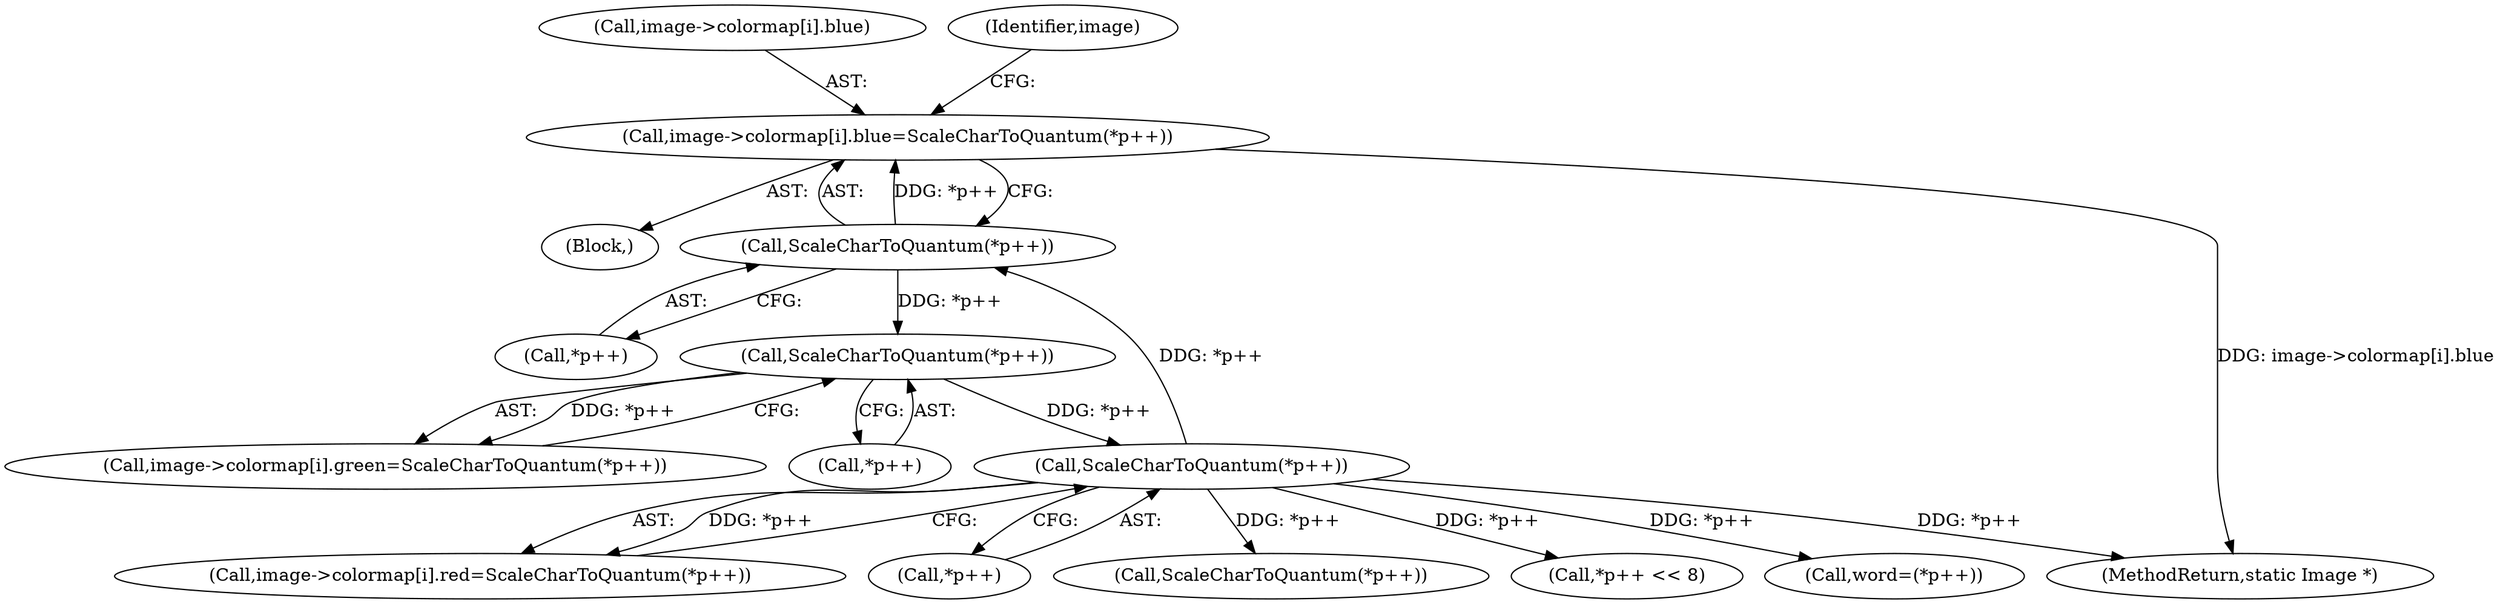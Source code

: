 digraph "0_ImageMagick_f6e9d0d9955e85bdd7540b251cd50d598dacc5e6_10@array" {
"1000582" [label="(Call,image->colormap[i].blue=ScaleCharToQuantum(*p++))"];
"1000590" [label="(Call,ScaleCharToQuantum(*p++))"];
"1000614" [label="(Call,ScaleCharToQuantum(*p++))"];
"1000602" [label="(Call,ScaleCharToQuantum(*p++))"];
"1000582" [label="(Call,image->colormap[i].blue=ScaleCharToQuantum(*p++))"];
"1000583" [label="(Call,image->colormap[i].blue)"];
"1000581" [label="(Block,)"];
"1000602" [label="(Call,ScaleCharToQuantum(*p++))"];
"1000594" [label="(Call,image->colormap[i].green=ScaleCharToQuantum(*p++))"];
"1001365" [label="(Call,*p++ << 8)"];
"1001358" [label="(Call,word=(*p++))"];
"1000590" [label="(Call,ScaleCharToQuantum(*p++))"];
"1000598" [label="(Identifier,image)"];
"1000606" [label="(Call,image->colormap[i].red=ScaleCharToQuantum(*p++))"];
"1000615" [label="(Call,*p++)"];
"1000614" [label="(Call,ScaleCharToQuantum(*p++))"];
"1001670" [label="(MethodReturn,static Image *)"];
"1001546" [label="(Call,ScaleCharToQuantum(*p++))"];
"1000591" [label="(Call,*p++)"];
"1000603" [label="(Call,*p++)"];
"1000582" -> "1000581"  [label="AST: "];
"1000582" -> "1000590"  [label="CFG: "];
"1000583" -> "1000582"  [label="AST: "];
"1000590" -> "1000582"  [label="AST: "];
"1000598" -> "1000582"  [label="CFG: "];
"1000582" -> "1001670"  [label="DDG: image->colormap[i].blue"];
"1000590" -> "1000582"  [label="DDG: *p++"];
"1000590" -> "1000591"  [label="CFG: "];
"1000591" -> "1000590"  [label="AST: "];
"1000614" -> "1000590"  [label="DDG: *p++"];
"1000590" -> "1000602"  [label="DDG: *p++"];
"1000614" -> "1000606"  [label="AST: "];
"1000614" -> "1000615"  [label="CFG: "];
"1000615" -> "1000614"  [label="AST: "];
"1000606" -> "1000614"  [label="CFG: "];
"1000614" -> "1001670"  [label="DDG: *p++"];
"1000614" -> "1000606"  [label="DDG: *p++"];
"1000602" -> "1000614"  [label="DDG: *p++"];
"1000614" -> "1001358"  [label="DDG: *p++"];
"1000614" -> "1001365"  [label="DDG: *p++"];
"1000614" -> "1001546"  [label="DDG: *p++"];
"1000602" -> "1000594"  [label="AST: "];
"1000602" -> "1000603"  [label="CFG: "];
"1000603" -> "1000602"  [label="AST: "];
"1000594" -> "1000602"  [label="CFG: "];
"1000602" -> "1000594"  [label="DDG: *p++"];
}
